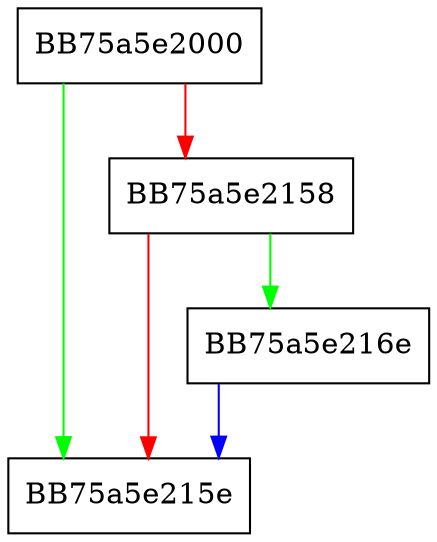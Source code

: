 digraph nUFSP_native {
  node [shape="box"];
  graph [splines=ortho];
  BB75a5e2000 -> BB75a5e215e [color="green"];
  BB75a5e2000 -> BB75a5e2158 [color="red"];
  BB75a5e2158 -> BB75a5e216e [color="green"];
  BB75a5e2158 -> BB75a5e215e [color="red"];
  BB75a5e216e -> BB75a5e215e [color="blue"];
}